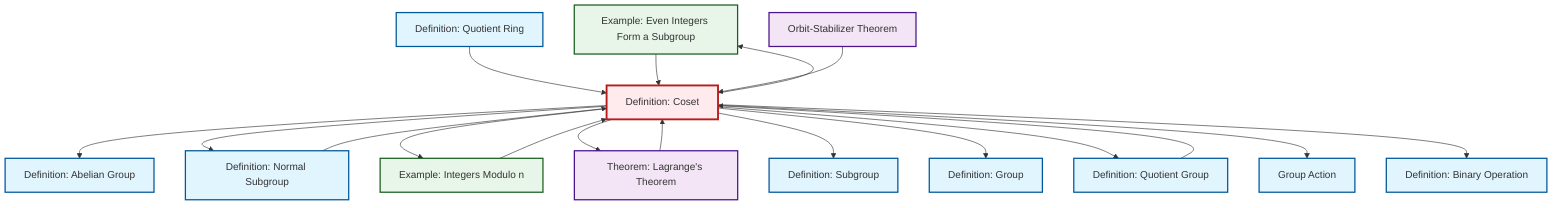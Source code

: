 graph TD
    classDef definition fill:#e1f5fe,stroke:#01579b,stroke-width:2px
    classDef theorem fill:#f3e5f5,stroke:#4a148c,stroke-width:2px
    classDef axiom fill:#fff3e0,stroke:#e65100,stroke-width:2px
    classDef example fill:#e8f5e9,stroke:#1b5e20,stroke-width:2px
    classDef current fill:#ffebee,stroke:#b71c1c,stroke-width:3px
    ex-even-integers-subgroup["Example: Even Integers Form a Subgroup"]:::example
    ex-quotient-integers-mod-n["Example: Integers Modulo n"]:::example
    def-group-action["Group Action"]:::definition
    thm-lagrange["Theorem: Lagrange's Theorem"]:::theorem
    def-quotient-ring["Definition: Quotient Ring"]:::definition
    def-coset["Definition: Coset"]:::definition
    thm-orbit-stabilizer["Orbit-Stabilizer Theorem"]:::theorem
    def-normal-subgroup["Definition: Normal Subgroup"]:::definition
    def-quotient-group["Definition: Quotient Group"]:::definition
    def-abelian-group["Definition: Abelian Group"]:::definition
    def-subgroup["Definition: Subgroup"]:::definition
    def-group["Definition: Group"]:::definition
    def-binary-operation["Definition: Binary Operation"]:::definition
    def-coset --> def-abelian-group
    def-coset --> def-normal-subgroup
    def-coset --> ex-quotient-integers-mod-n
    def-coset --> ex-even-integers-subgroup
    def-coset --> thm-lagrange
    def-quotient-ring --> def-coset
    ex-quotient-integers-mod-n --> def-coset
    def-quotient-group --> def-coset
    thm-lagrange --> def-coset
    ex-even-integers-subgroup --> def-coset
    def-coset --> def-subgroup
    def-coset --> def-group
    def-coset --> def-quotient-group
    def-normal-subgroup --> def-coset
    def-coset --> def-group-action
    def-coset --> def-binary-operation
    thm-orbit-stabilizer --> def-coset
    class def-coset current